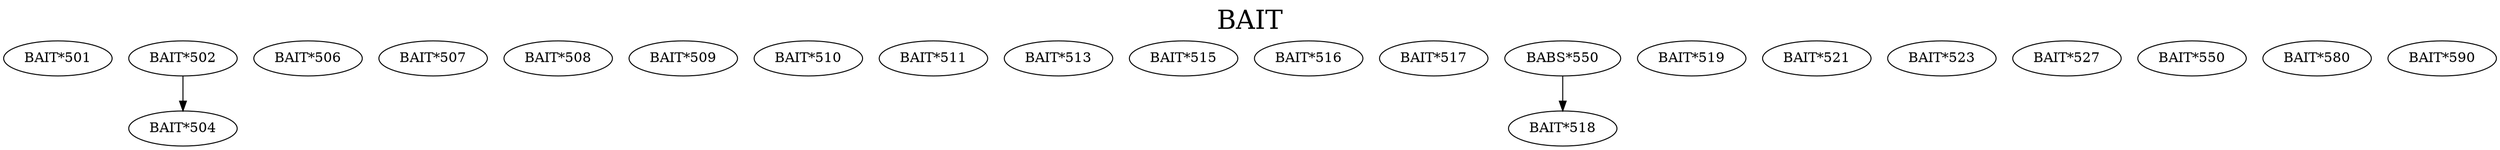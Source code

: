 digraph BAIT {
labelloc = "t";
label = "BAIT"
fontsize = 27;
"BAIT*501"
"BAIT*502" -> "BAIT*504" [style=solid]
"BAIT*506"
"BAIT*507"
"BAIT*508"
"BAIT*509"
"BAIT*510"
"BAIT*511"
"BAIT*513"
"BAIT*515"
"BAIT*516"
"BAIT*517"
"BABS*550" -> "BAIT*518" [style=solid]
"BAIT*519"
"BAIT*521"
"BAIT*523"
"BAIT*527"
"BAIT*550"
"BAIT*580"
"BAIT*590"
}
